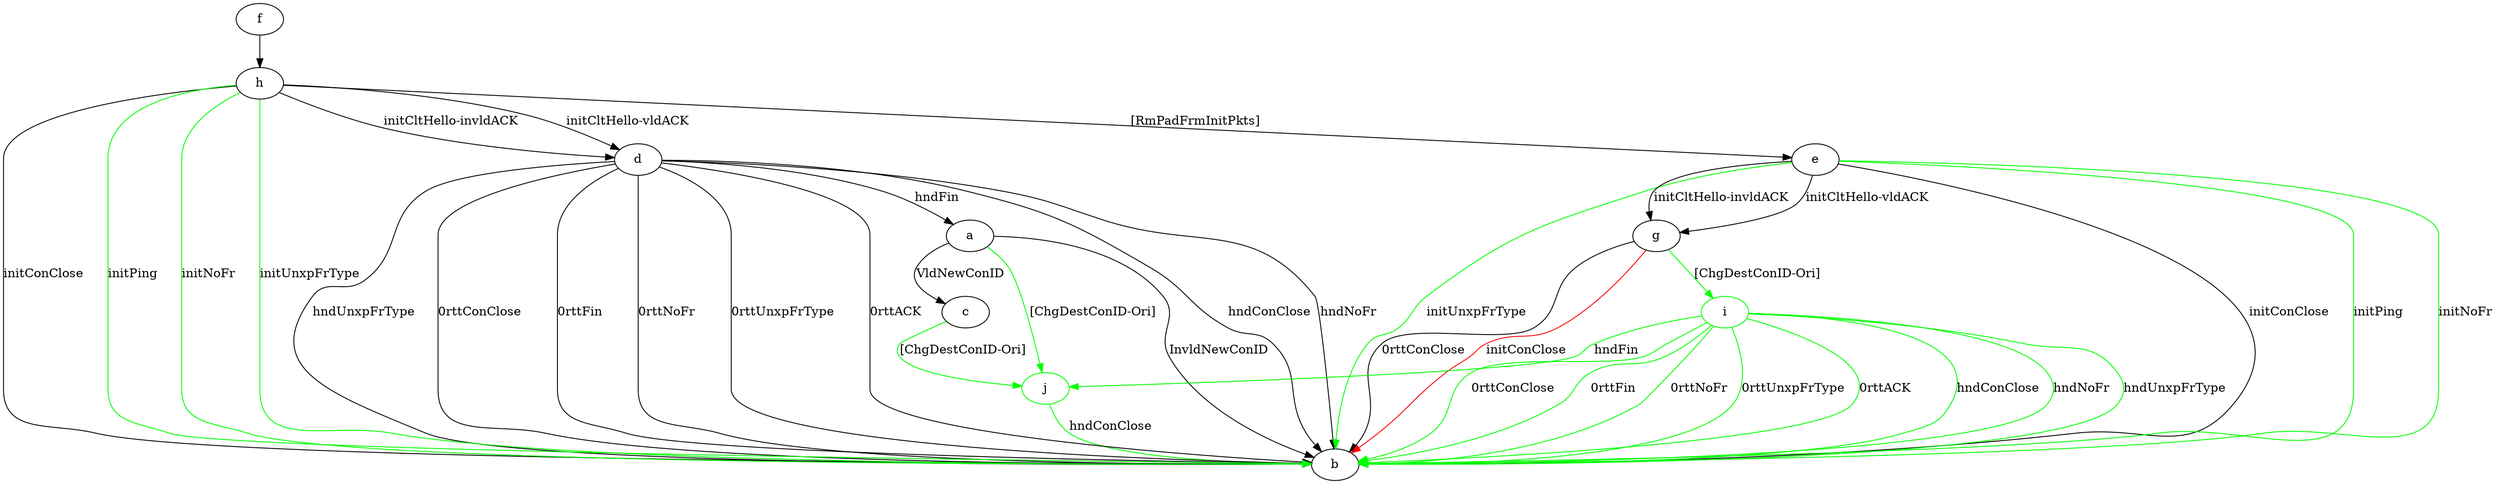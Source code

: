 digraph "" {
	a -> b	[key=0,
		label="InvldNewConID "];
	a -> c	[key=0,
		label="VldNewConID "];
	j	[color=green];
	a -> j	[key=0,
		color=green,
		label="[ChgDestConID-Ori] "];
	c -> j	[key=0,
		color=green,
		label="[ChgDestConID-Ori] "];
	d -> a	[key=0,
		label="hndFin "];
	d -> b	[key=0,
		label="hndConClose "];
	d -> b	[key=1,
		label="hndNoFr "];
	d -> b	[key=2,
		label="hndUnxpFrType "];
	d -> b	[key=3,
		label="0rttConClose "];
	d -> b	[key=4,
		label="0rttFin "];
	d -> b	[key=5,
		label="0rttNoFr "];
	d -> b	[key=6,
		label="0rttUnxpFrType "];
	d -> b	[key=7,
		label="0rttACK "];
	e -> b	[key=0,
		label="initConClose "];
	e -> b	[key=1,
		color=green,
		label="initPing "];
	e -> b	[key=2,
		color=green,
		label="initNoFr "];
	e -> b	[key=3,
		color=green,
		label="initUnxpFrType "];
	e -> g	[key=0,
		label="initCltHello-vldACK "];
	e -> g	[key=1,
		label="initCltHello-invldACK "];
	f -> h	[key=0];
	g -> b	[key=0,
		label="0rttConClose "];
	g -> b	[key=1,
		color=red,
		label="initConClose "];
	i	[color=green];
	g -> i	[key=0,
		color=green,
		label="[ChgDestConID-Ori] "];
	h -> b	[key=0,
		label="initConClose "];
	h -> b	[key=1,
		color=green,
		label="initPing "];
	h -> b	[key=2,
		color=green,
		label="initNoFr "];
	h -> b	[key=3,
		color=green,
		label="initUnxpFrType "];
	h -> d	[key=0,
		label="initCltHello-vldACK "];
	h -> d	[key=1,
		label="initCltHello-invldACK "];
	h -> e	[key=0,
		label="[RmPadFrmInitPkts] "];
	i -> b	[key=0,
		color=green,
		label="hndConClose "];
	i -> b	[key=1,
		color=green,
		label="hndNoFr "];
	i -> b	[key=2,
		color=green,
		label="hndUnxpFrType "];
	i -> b	[key=3,
		color=green,
		label="0rttConClose "];
	i -> b	[key=4,
		color=green,
		label="0rttFin "];
	i -> b	[key=5,
		color=green,
		label="0rttNoFr "];
	i -> b	[key=6,
		color=green,
		label="0rttUnxpFrType "];
	i -> b	[key=7,
		color=green,
		label="0rttACK "];
	i -> j	[key=0,
		color=green,
		label="hndFin "];
	j -> b	[key=0,
		color=green,
		label="hndConClose "];
}
